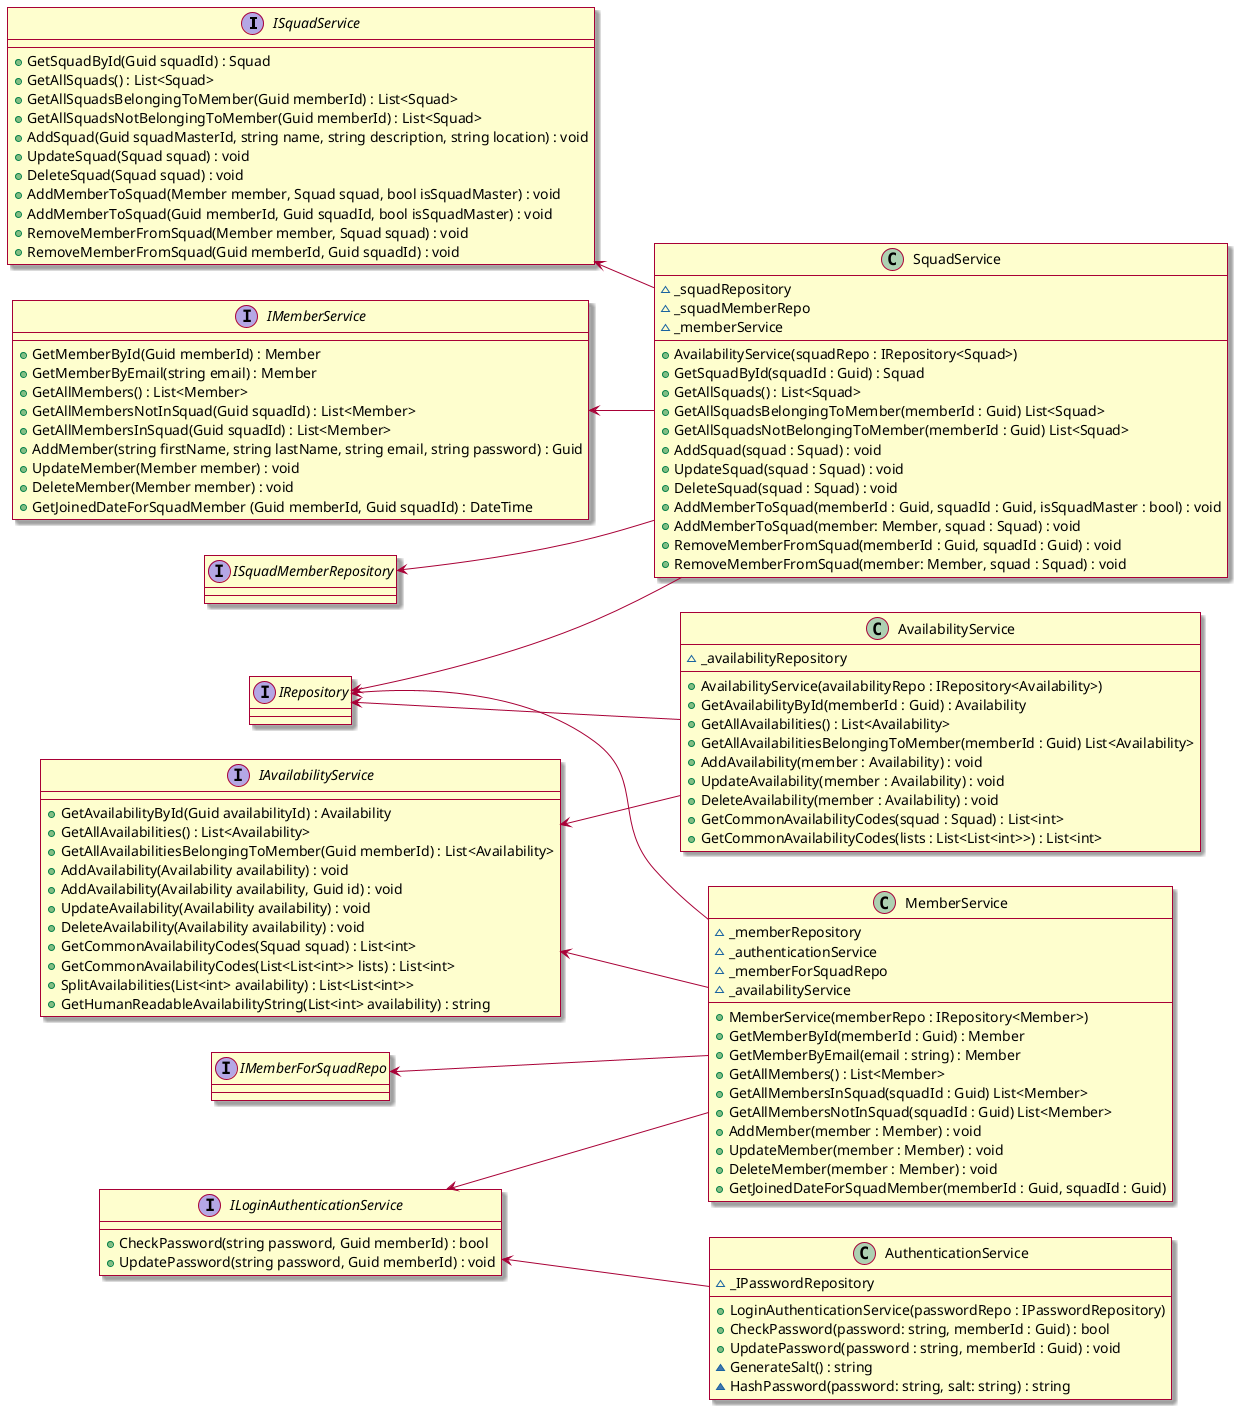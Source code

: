 @startuml ServiceClassDiagram

left to right direction
skin rose

interface ISquadService {
    +GetSquadById(Guid squadId) : Squad
    +GetAllSquads() : List<Squad> 
    +GetAllSquadsBelongingToMember(Guid memberId) : List<Squad> 
    +GetAllSquadsNotBelongingToMember(Guid memberId) : List<Squad> 
    +AddSquad(Guid squadMasterId, string name, string description, string location) : void
    +UpdateSquad(Squad squad) : void
    +DeleteSquad(Squad squad) : void
    +AddMemberToSquad(Member member, Squad squad, bool isSquadMaster) : void
    +AddMemberToSquad(Guid memberId, Guid squadId, bool isSquadMaster) : void
    +RemoveMemberFromSquad(Member member, Squad squad) : void
    +RemoveMemberFromSquad(Guid memberId, Guid squadId) : void
}

interface IAvailabilityService {
    +GetAvailabilityById(Guid availabilityId) : Availability 
    +GetAllAvailabilities() : List<Availability> 
    +GetAllAvailabilitiesBelongingToMember(Guid memberId) : List<Availability> 
    +AddAvailability(Availability availability) : void
    +AddAvailability(Availability availability, Guid id) : void
    +UpdateAvailability(Availability availability) : void
    +DeleteAvailability(Availability availability) : void
    +GetCommonAvailabilityCodes(Squad squad) : List<int> 
    +GetCommonAvailabilityCodes(List<List<int>> lists) : List<int> 
    +SplitAvailabilities(List<int> availability) : List<List<int>> 
    +GetHumanReadableAvailabilityString(List<int> availability) : string
}

interface ILoginAuthenticationService {
    +CheckPassword(string password, Guid memberId) : bool
    +UpdatePassword(string password, Guid memberId) : void
}

interface IMemberService {
    +GetMemberById(Guid memberId) : Member
    +GetMemberByEmail(string email) : Member
    +GetAllMembers() : List<Member> 
    +GetAllMembersNotInSquad(Guid squadId) : List<Member> 
    +GetAllMembersInSquad(Guid squadId) : List<Member> 
    +AddMember(string firstName, string lastName, string email, string password) : Guid
    +UpdateMember(Member member) : void
    +DeleteMember(Member member) : void
    +GetJoinedDateForSquadMember (Guid memberId, Guid squadId) : DateTime
}

class MemberService {
    ~_memberRepository
    ~_authenticationService
    ~_memberForSquadRepo
    ~_availabilityService
    +MemberService(memberRepo : IRepository<Member>)
    +GetMemberById(memberId : Guid) : Member
    +GetMemberByEmail(email : string) : Member
    +GetAllMembers() : List<Member>
    +GetAllMembersInSquad(squadId : Guid) List<Member>
    +GetAllMembersNotInSquad(squadId : Guid) List<Member>
    +AddMember(member : Member) : void
    +UpdateMember(member : Member) : void
    +DeleteMember(member : Member) : void
    +GetJoinedDateForSquadMember(memberId : Guid, squadId : Guid)
}

class AvailabilityService {
    ~_availabilityRepository
    +AvailabilityService(availabilityRepo : IRepository<Availability>)
    +GetAvailabilityById(memberId : Guid) : Availability
    +GetAllAvailabilities() : List<Availability>
    +GetAllAvailabilitiesBelongingToMember(memberId : Guid) List<Availability>
    +AddAvailability(member : Availability) : void
    +UpdateAvailability(member : Availability) : void
    +DeleteAvailability(member : Availability) : void
    +GetCommonAvailabilityCodes(squad : Squad) : List<int>
    +GetCommonAvailabilityCodes(lists : List<List<int>>) : List<int>
}

class SquadService {
    ~_squadRepository
    ~_squadMemberRepo
    ~_memberService
    +AvailabilityService(squadRepo : IRepository<Squad>)
    +GetSquadById(squadId : Guid) : Squad
    +GetAllSquads() : List<Squad>
    +GetAllSquadsBelongingToMember(memberId : Guid) List<Squad>
    +GetAllSquadsNotBelongingToMember(memberId : Guid) List<Squad>
    +AddSquad(squad : Squad) : void
    +UpdateSquad(squad : Squad) : void
    +DeleteSquad(squad : Squad) : void
    +AddMemberToSquad(memberId : Guid, squadId : Guid, isSquadMaster : bool) : void
    +AddMemberToSquad(member: Member, squad : Squad) : void
    +RemoveMemberFromSquad(memberId : Guid, squadId : Guid) : void
    +RemoveMemberFromSquad(member: Member, squad : Squad) : void
}

class AuthenticationService {
 ~_IPasswordRepository
 +LoginAuthenticationService(passwordRepo : IPasswordRepository)
 +CheckPassword(password: string, memberId : Guid) : bool
 +UpdatePassword(password : string, memberId : Guid) : void
 ~GenerateSalt() : string
 ~HashPassword(password: string, salt: string) : string
}

interface ISquadMemberRepository {}
interface IRepository{}
interface IMemberForSquadRepo{}

ISquadService <-- SquadService
ISquadMemberRepository <-- SquadService
IMemberService <-- SquadService
IRepository <-- SquadService
IAvailabilityService <-- AvailabilityService
IAvailabilityService <-- MemberService
IRepository <-- AvailabilityService
ILoginAuthenticationService <-- MemberService
IMemberForSquadRepo <-- MemberService
IRepository <-- MemberService
ILoginAuthenticationService <-- AuthenticationService

@enduml